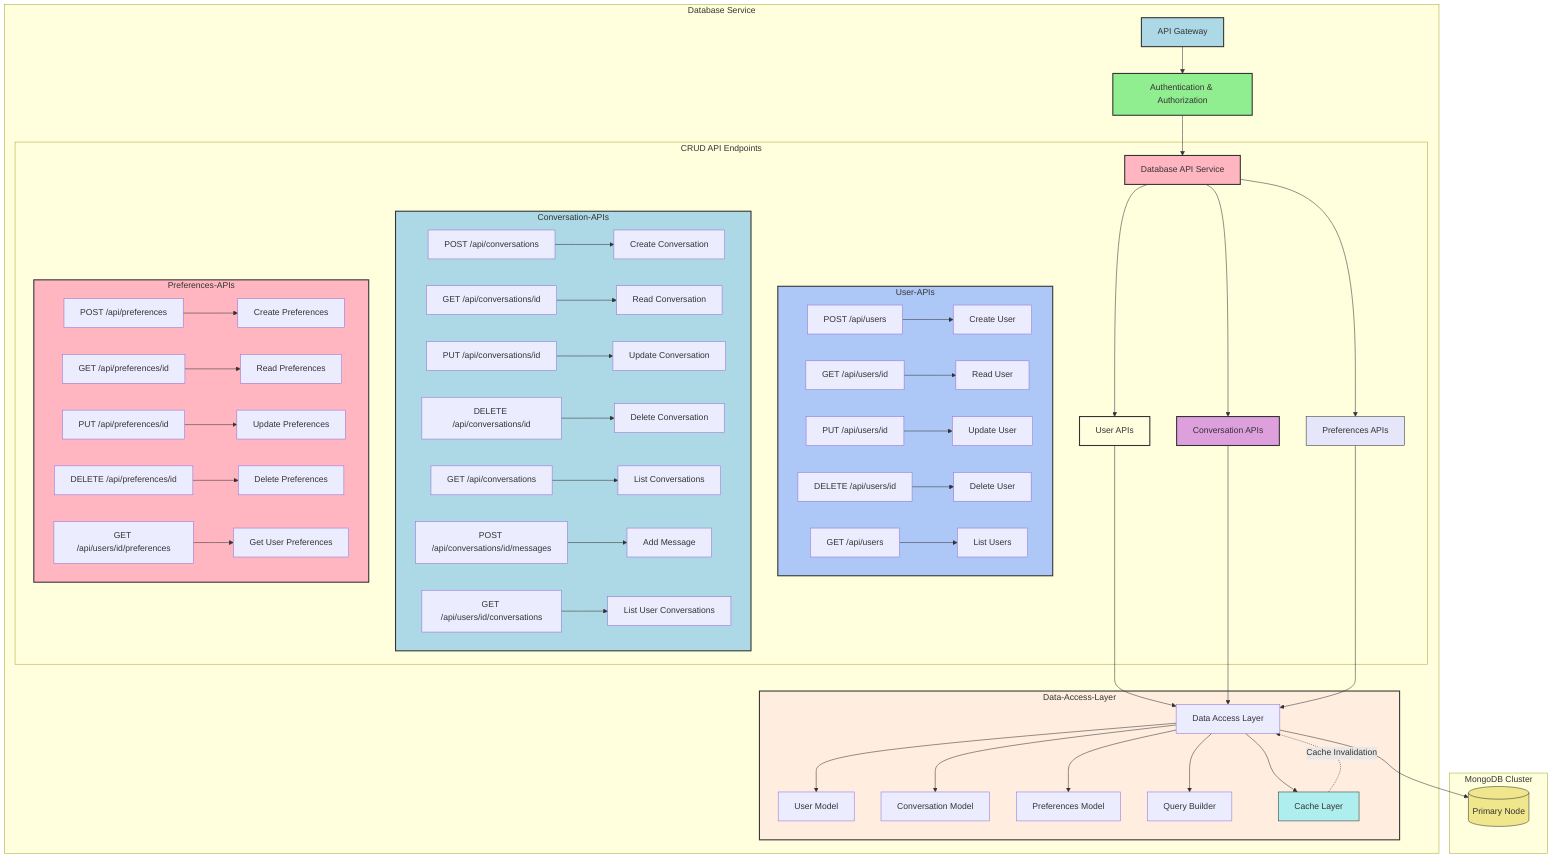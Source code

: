 graph TB
    subgraph Database Service
        direction TB
        
        APIG[API Gateway] --> Auth[Authentication & Authorization]
        Auth --> DBAPI[Database API Service]
        
        subgraph CRUD API Endpoints
            direction TB
            DBAPI --> UserAPI[User APIs]
            DBAPI --> ConvAPI[Conversation APIs]
            DBAPI --> PrefAPI[Preferences APIs]
            
            subgraph User-APIs
                direction LR
                U1[POST /api/users] --> UC[Create User]
                U2[GET /api/users/id] --> UR[Read User]
                U3[PUT /api/users/id] --> UU[Update User]
                U4[DELETE /api/users/id] --> UD[Delete User]
                U5[GET /api/users] --> UL[List Users]
            end
            
            subgraph Conversation-APIs
                direction LR
                C1[POST /api/conversations] --> CC[Create Conversation]
                C2[GET /api/conversations/id] --> CR[Read Conversation]
                C3[PUT /api/conversations/id] --> CU[Update Conversation]
                C4[DELETE /api/conversations/id] --> CD[Delete Conversation]
                C5[GET /api/conversations] --> CL[List Conversations]
                C6[POST /api/conversations/id/messages] --> CM[Add Message]
                C7[GET /api/users/id/conversations] --> CUL[List User Conversations]
            end
            
            subgraph Preferences-APIs
                direction LR
                P1[POST /api/preferences] --> PC[Create Preferences]
                P2[GET /api/preferences/id] --> PR[Read Preferences]
                P3[PUT /api/preferences/id] --> PU[Update Preferences]
                P4[DELETE /api/preferences/id] --> PD[Delete Preferences]
                P5[GET /api/users/id/preferences] --> PUP[Get User Preferences]
            end
        end
        
        subgraph Data-Access-Layer
            direction TB
            DAL[Data Access Layer] --> UM[User Model]
            DAL --> CM1[Conversation Model]
            DAL --> PM[Preferences Model]
            DAL --> QBuilder[Query Builder]
            DAL --> Cache[Cache Layer]
        end
        
        UserAPI --> DAL
        ConvAPI --> DAL
        PrefAPI --> DAL
    end
    
    subgraph MongoDB Cluster
            MongoDb[(Primary Node)]    
    end


    DAL --> MongoDb
    Cache -. Cache Invalidation .-> DAL


    classDef default fontSize:115%;
    style Conversation-APIs fill:#add8e6,stroke:#333,stroke-width:2px;
    style Preferences-APIs fill:#ffb6c1,stroke:#333,stroke-width:2px;
    style Data-Access-Layer fill:#f0f1,stroke:#333,stroke-width:2px;
    style User-APIs fill:#adc8f6,stroke:#333,stroke-width:2px;

    style APIG fill:#add8e6,stroke:#333,stroke-width:2px;
    style Auth fill:#90ee90,stroke:#333,stroke-width:2px;
    style DBAPI fill:#ffb6c1,stroke:#333,stroke-width:2px;
    style UserAPI fill:#ffffe0,stroke:#333,stroke-width:2px;
    style ConvAPI fill:#dda0dd,stroke:#333,stroke-width:2px;
    style PrefAPI fill:#e6e6fa,stroke:#333,stroke-width:1px;
    style MongoDb fill:#f0e68c,stroke:#333,stroke-width:1px;
    style Cache fill:#afeeee,stroke:#333,stroke-width:1px;